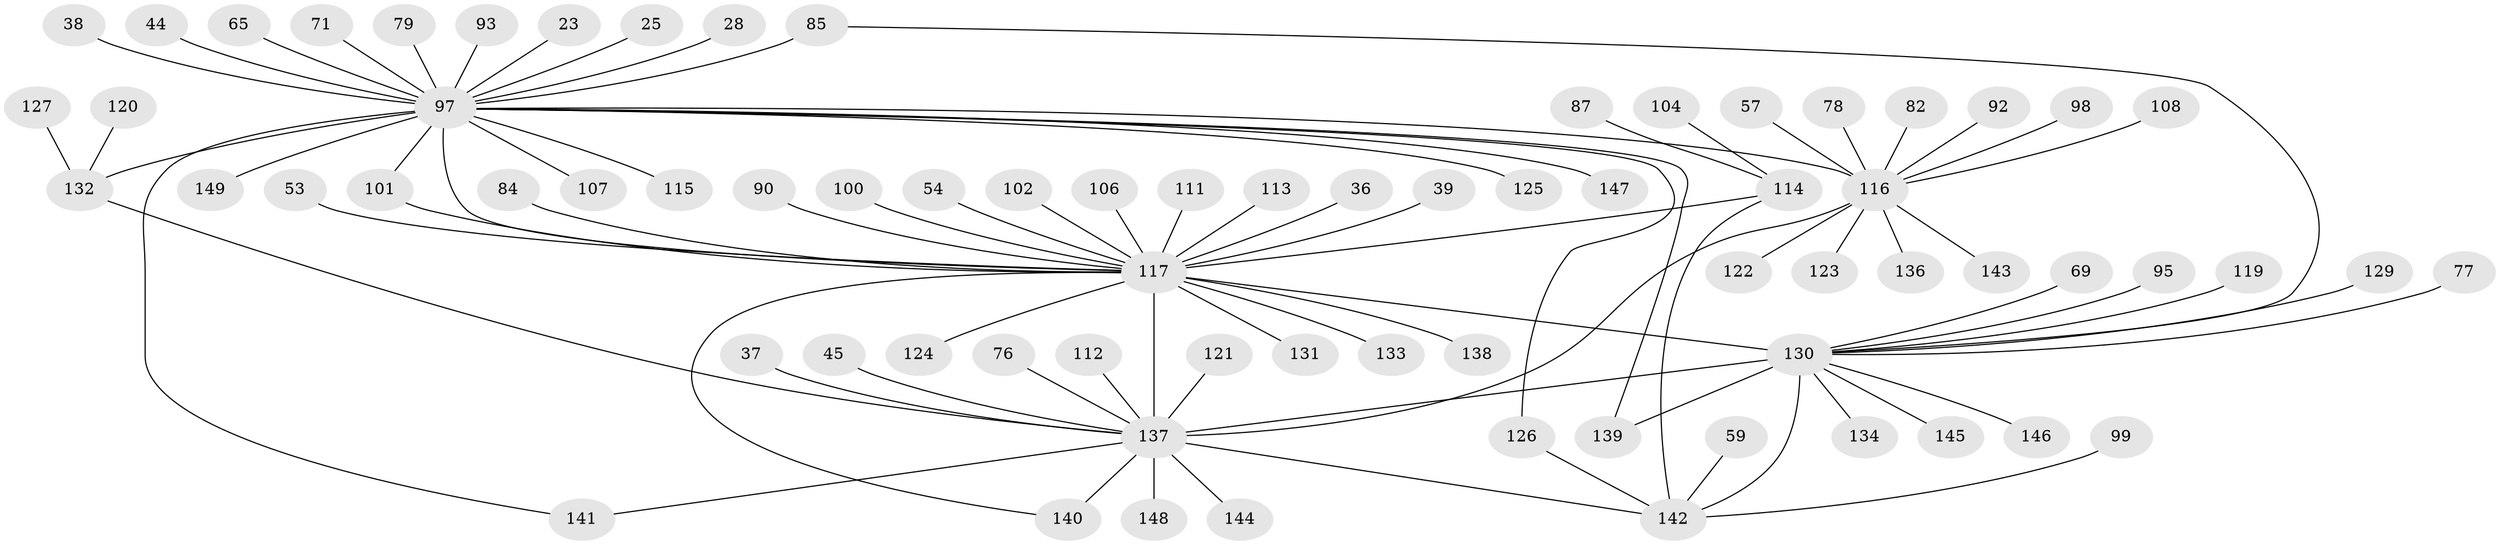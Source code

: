 // original degree distribution, {3: 0.08053691275167785, 23: 0.006711409395973154, 14: 0.013422818791946308, 15: 0.006711409395973154, 6: 0.06040268456375839, 2: 0.2214765100671141, 9: 0.006711409395973154, 13: 0.006711409395973154, 4: 0.06711409395973154, 8: 0.006711409395973154, 7: 0.020134228187919462, 5: 0.026845637583892617, 1: 0.47651006711409394}
// Generated by graph-tools (version 1.1) at 2025/51/03/04/25 21:51:34]
// undirected, 74 vertices, 84 edges
graph export_dot {
graph [start="1"]
  node [color=gray90,style=filled];
  23;
  25;
  28;
  36;
  37;
  38;
  39 [super="+24"];
  44;
  45;
  53;
  54;
  57;
  59;
  65;
  69;
  71 [super="+18"];
  76;
  77;
  78;
  79;
  82;
  84;
  85 [super="+7"];
  87;
  90;
  92;
  93;
  95 [super="+80"];
  97 [super="+14+81+6"];
  98 [super="+89"];
  99;
  100;
  101 [super="+46"];
  102;
  104 [super="+50"];
  106;
  107;
  108;
  111;
  112 [super="+55"];
  113;
  114 [super="+51"];
  115;
  116 [super="+91+72"];
  117 [super="+103+109+83+66"];
  119;
  120 [super="+49"];
  121;
  122;
  123;
  124;
  125;
  126 [super="+58"];
  127;
  129 [super="+68"];
  130 [super="+19+63+128"];
  131;
  132 [super="+60"];
  133;
  134;
  136;
  137 [super="+62+94"];
  138 [super="+118"];
  139;
  140 [super="+96+20"];
  141 [super="+61"];
  142 [super="+43+75+86"];
  143;
  144;
  145;
  146 [super="+110+135"];
  147;
  148 [super="+88"];
  149;
  23 -- 97;
  25 -- 97;
  28 -- 97;
  36 -- 117;
  37 -- 137;
  38 -- 97;
  39 -- 117 [weight=3];
  44 -- 97;
  45 -- 137;
  53 -- 117;
  54 -- 117;
  57 -- 116;
  59 -- 142;
  65 -- 97;
  69 -- 130;
  71 -- 97;
  76 -- 137;
  77 -- 130;
  78 -- 116;
  79 -- 97;
  82 -- 116;
  84 -- 117;
  85 -- 97 [weight=2];
  85 -- 130;
  87 -- 114;
  90 -- 117;
  92 -- 116;
  93 -- 97;
  95 -- 130;
  97 -- 116 [weight=5];
  97 -- 139;
  97 -- 147;
  97 -- 149;
  97 -- 107;
  97 -- 115;
  97 -- 125;
  97 -- 141;
  97 -- 126;
  97 -- 117 [weight=9];
  97 -- 132 [weight=3];
  97 -- 101;
  98 -- 116;
  99 -- 142;
  100 -- 117;
  101 -- 117 [weight=2];
  102 -- 117;
  104 -- 114;
  106 -- 117;
  108 -- 116;
  111 -- 117;
  112 -- 137;
  113 -- 117;
  114 -- 142 [weight=2];
  114 -- 117 [weight=3];
  116 -- 136;
  116 -- 143;
  116 -- 122;
  116 -- 123;
  116 -- 137 [weight=4];
  117 -- 140;
  117 -- 131;
  117 -- 133;
  117 -- 137 [weight=7];
  117 -- 124;
  117 -- 138;
  117 -- 130 [weight=6];
  119 -- 130;
  120 -- 132;
  121 -- 137;
  126 -- 142;
  127 -- 132;
  129 -- 130;
  130 -- 134;
  130 -- 139;
  130 -- 142;
  130 -- 145;
  130 -- 146 [weight=2];
  130 -- 137 [weight=3];
  132 -- 137;
  137 -- 140 [weight=2];
  137 -- 142 [weight=3];
  137 -- 141;
  137 -- 144;
  137 -- 148;
}

